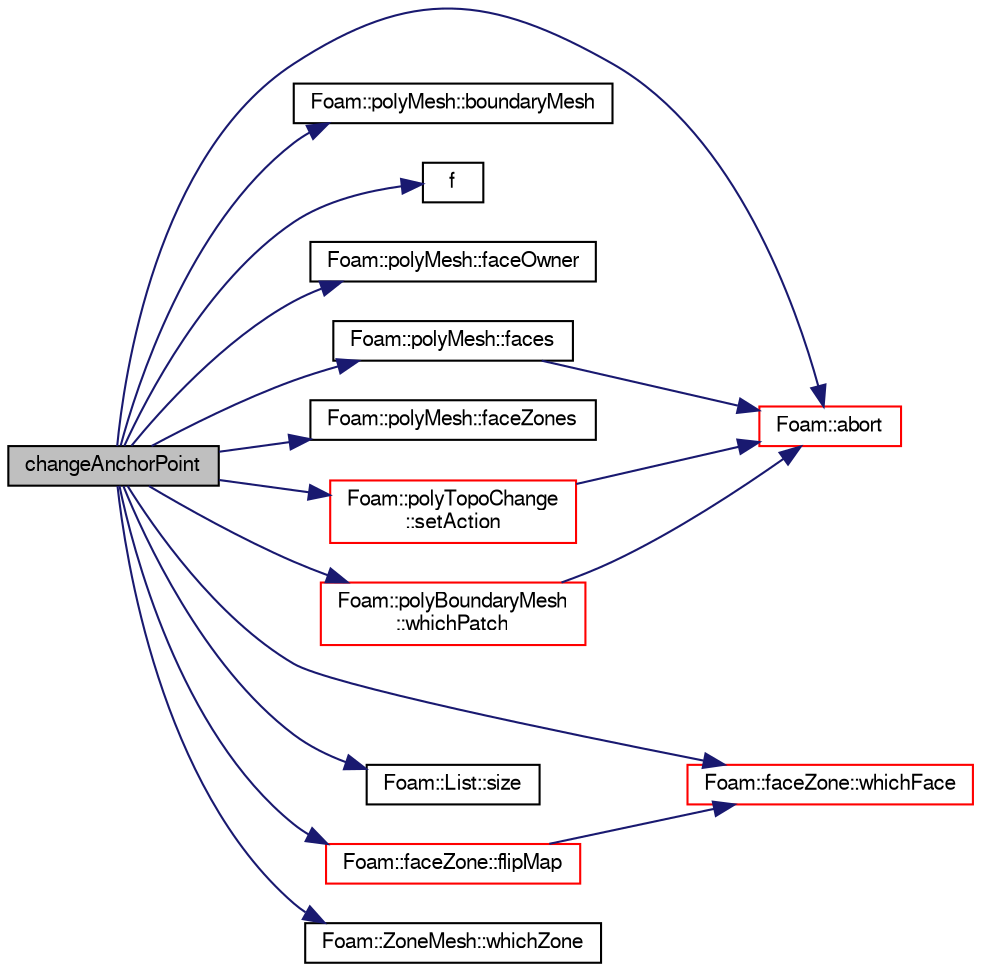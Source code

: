 digraph "changeAnchorPoint"
{
  bgcolor="transparent";
  edge [fontname="FreeSans",fontsize="10",labelfontname="FreeSans",labelfontsize="10"];
  node [fontname="FreeSans",fontsize="10",shape=record];
  rankdir="LR";
  Node2501 [label="changeAnchorPoint",height=0.2,width=0.4,color="black", fillcolor="grey75", style="filled", fontcolor="black"];
  Node2501 -> Node2502 [color="midnightblue",fontsize="10",style="solid",fontname="FreeSans"];
  Node2502 [label="Foam::abort",height=0.2,width=0.4,color="red",URL="$a21124.html#a447107a607d03e417307c203fa5fb44b"];
  Node2501 -> Node2545 [color="midnightblue",fontsize="10",style="solid",fontname="FreeSans"];
  Node2545 [label="Foam::polyMesh::boundaryMesh",height=0.2,width=0.4,color="black",URL="$a27410.html#a9f2b68c134340291eda6197f47f25484",tooltip="Return boundary mesh. "];
  Node2501 -> Node2546 [color="midnightblue",fontsize="10",style="solid",fontname="FreeSans"];
  Node2546 [label="f",height=0.2,width=0.4,color="black",URL="$a17900.html#a888be93833ac7a23170555c69c690288"];
  Node2501 -> Node2547 [color="midnightblue",fontsize="10",style="solid",fontname="FreeSans"];
  Node2547 [label="Foam::polyMesh::faceOwner",height=0.2,width=0.4,color="black",URL="$a27410.html#a57752b49bfee23ca1944c3fb0493974f",tooltip="Return face owner. "];
  Node2501 -> Node2548 [color="midnightblue",fontsize="10",style="solid",fontname="FreeSans"];
  Node2548 [label="Foam::polyMesh::faces",height=0.2,width=0.4,color="black",URL="$a27410.html#a431c0a24765f0bb6d32f6a03ce0e9b57",tooltip="Return raw faces. "];
  Node2548 -> Node2502 [color="midnightblue",fontsize="10",style="solid",fontname="FreeSans"];
  Node2501 -> Node2549 [color="midnightblue",fontsize="10",style="solid",fontname="FreeSans"];
  Node2549 [label="Foam::polyMesh::faceZones",height=0.2,width=0.4,color="black",URL="$a27410.html#af216614a0f9997169eea2cade46dc9ba",tooltip="Return face zone mesh. "];
  Node2501 -> Node2550 [color="midnightblue",fontsize="10",style="solid",fontname="FreeSans"];
  Node2550 [label="Foam::faceZone::flipMap",height=0.2,width=0.4,color="red",URL="$a27510.html#a03ecd61e4e943657de29efcacd488b19",tooltip="Return face flip map. "];
  Node2550 -> Node2910 [color="midnightblue",fontsize="10",style="solid",fontname="FreeSans"];
  Node2910 [label="Foam::faceZone::whichFace",height=0.2,width=0.4,color="red",URL="$a27510.html#a2a776b244e1eea320ab33cc0a21cf56a",tooltip="Helper function to re-direct to zone::localID(...) "];
  Node2501 -> Node2916 [color="midnightblue",fontsize="10",style="solid",fontname="FreeSans"];
  Node2916 [label="Foam::polyTopoChange\l::setAction",height=0.2,width=0.4,color="red",URL="$a21678.html#a40a23962b792d24f4cb999f5b55aece2",tooltip="For compatibility with polyTopoChange: set topological action. "];
  Node2916 -> Node2502 [color="midnightblue",fontsize="10",style="solid",fontname="FreeSans"];
  Node2501 -> Node2565 [color="midnightblue",fontsize="10",style="solid",fontname="FreeSans"];
  Node2565 [label="Foam::List::size",height=0.2,width=0.4,color="black",URL="$a25694.html#a8a5f6fa29bd4b500caf186f60245b384",tooltip="Override size to be inconsistent with allocated storage. "];
  Node2501 -> Node2910 [color="midnightblue",fontsize="10",style="solid",fontname="FreeSans"];
  Node2501 -> Node2887 [color="midnightblue",fontsize="10",style="solid",fontname="FreeSans"];
  Node2887 [label="Foam::polyBoundaryMesh\l::whichPatch",height=0.2,width=0.4,color="red",URL="$a27402.html#aa2ff13fd90903c4f4cdfe81b48b2bb92",tooltip="Return patch index for a given face label. "];
  Node2887 -> Node2502 [color="midnightblue",fontsize="10",style="solid",fontname="FreeSans"];
  Node2501 -> Node2991 [color="midnightblue",fontsize="10",style="solid",fontname="FreeSans"];
  Node2991 [label="Foam::ZoneMesh::whichZone",height=0.2,width=0.4,color="black",URL="$a27522.html#ad9948c6afa6162ff01554f71ff676aa2",tooltip="Given a global object index, return the zone it is in. "];
}
